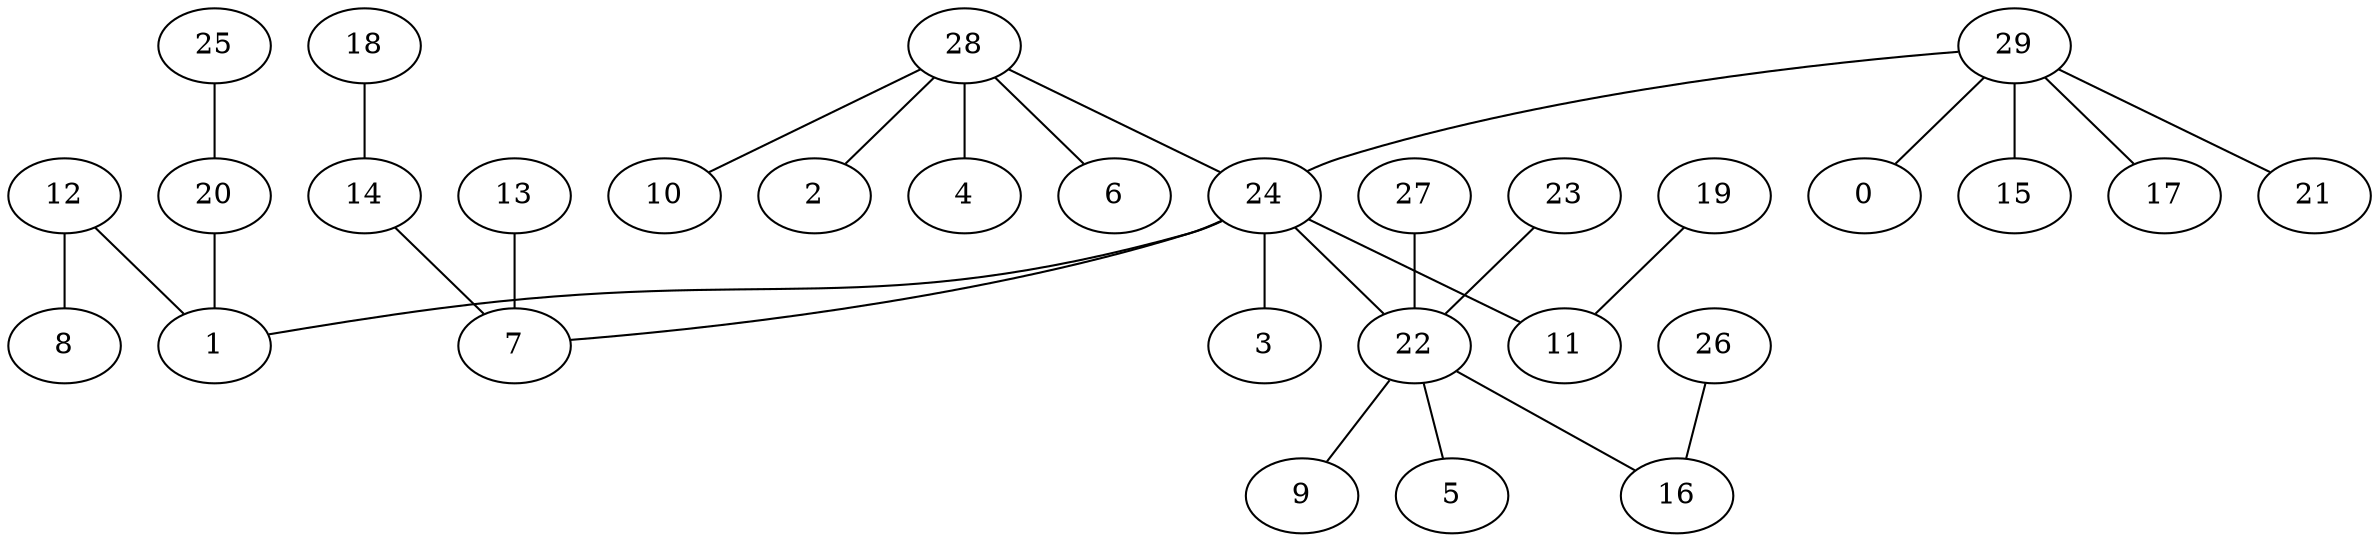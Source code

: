 graph Gil30_2_BFS {
24;
1;
3;
7;
11;
22;
28;
29;
0;
15;
17;
21;
2;
4;
6;
10;
5;
9;
16;
23;
27;
19;
13;
14;
12;
20;
25;
8;
18;
26;
24 -- 1;
24 -- 3;
24 -- 7;
24 -- 11;
24 -- 22;
28 -- 24;
29 -- 24;
29 -- 0;
29 -- 15;
29 -- 17;
29 -- 21;
28 -- 2;
28 -- 4;
28 -- 6;
28 -- 10;
22 -- 5;
22 -- 9;
22 -- 16;
23 -- 22;
27 -- 22;
19 -- 11;
13 -- 7;
14 -- 7;
12 -- 1;
20 -- 1;
25 -- 20;
12 -- 8;
18 -- 14;
26 -- 16;
}